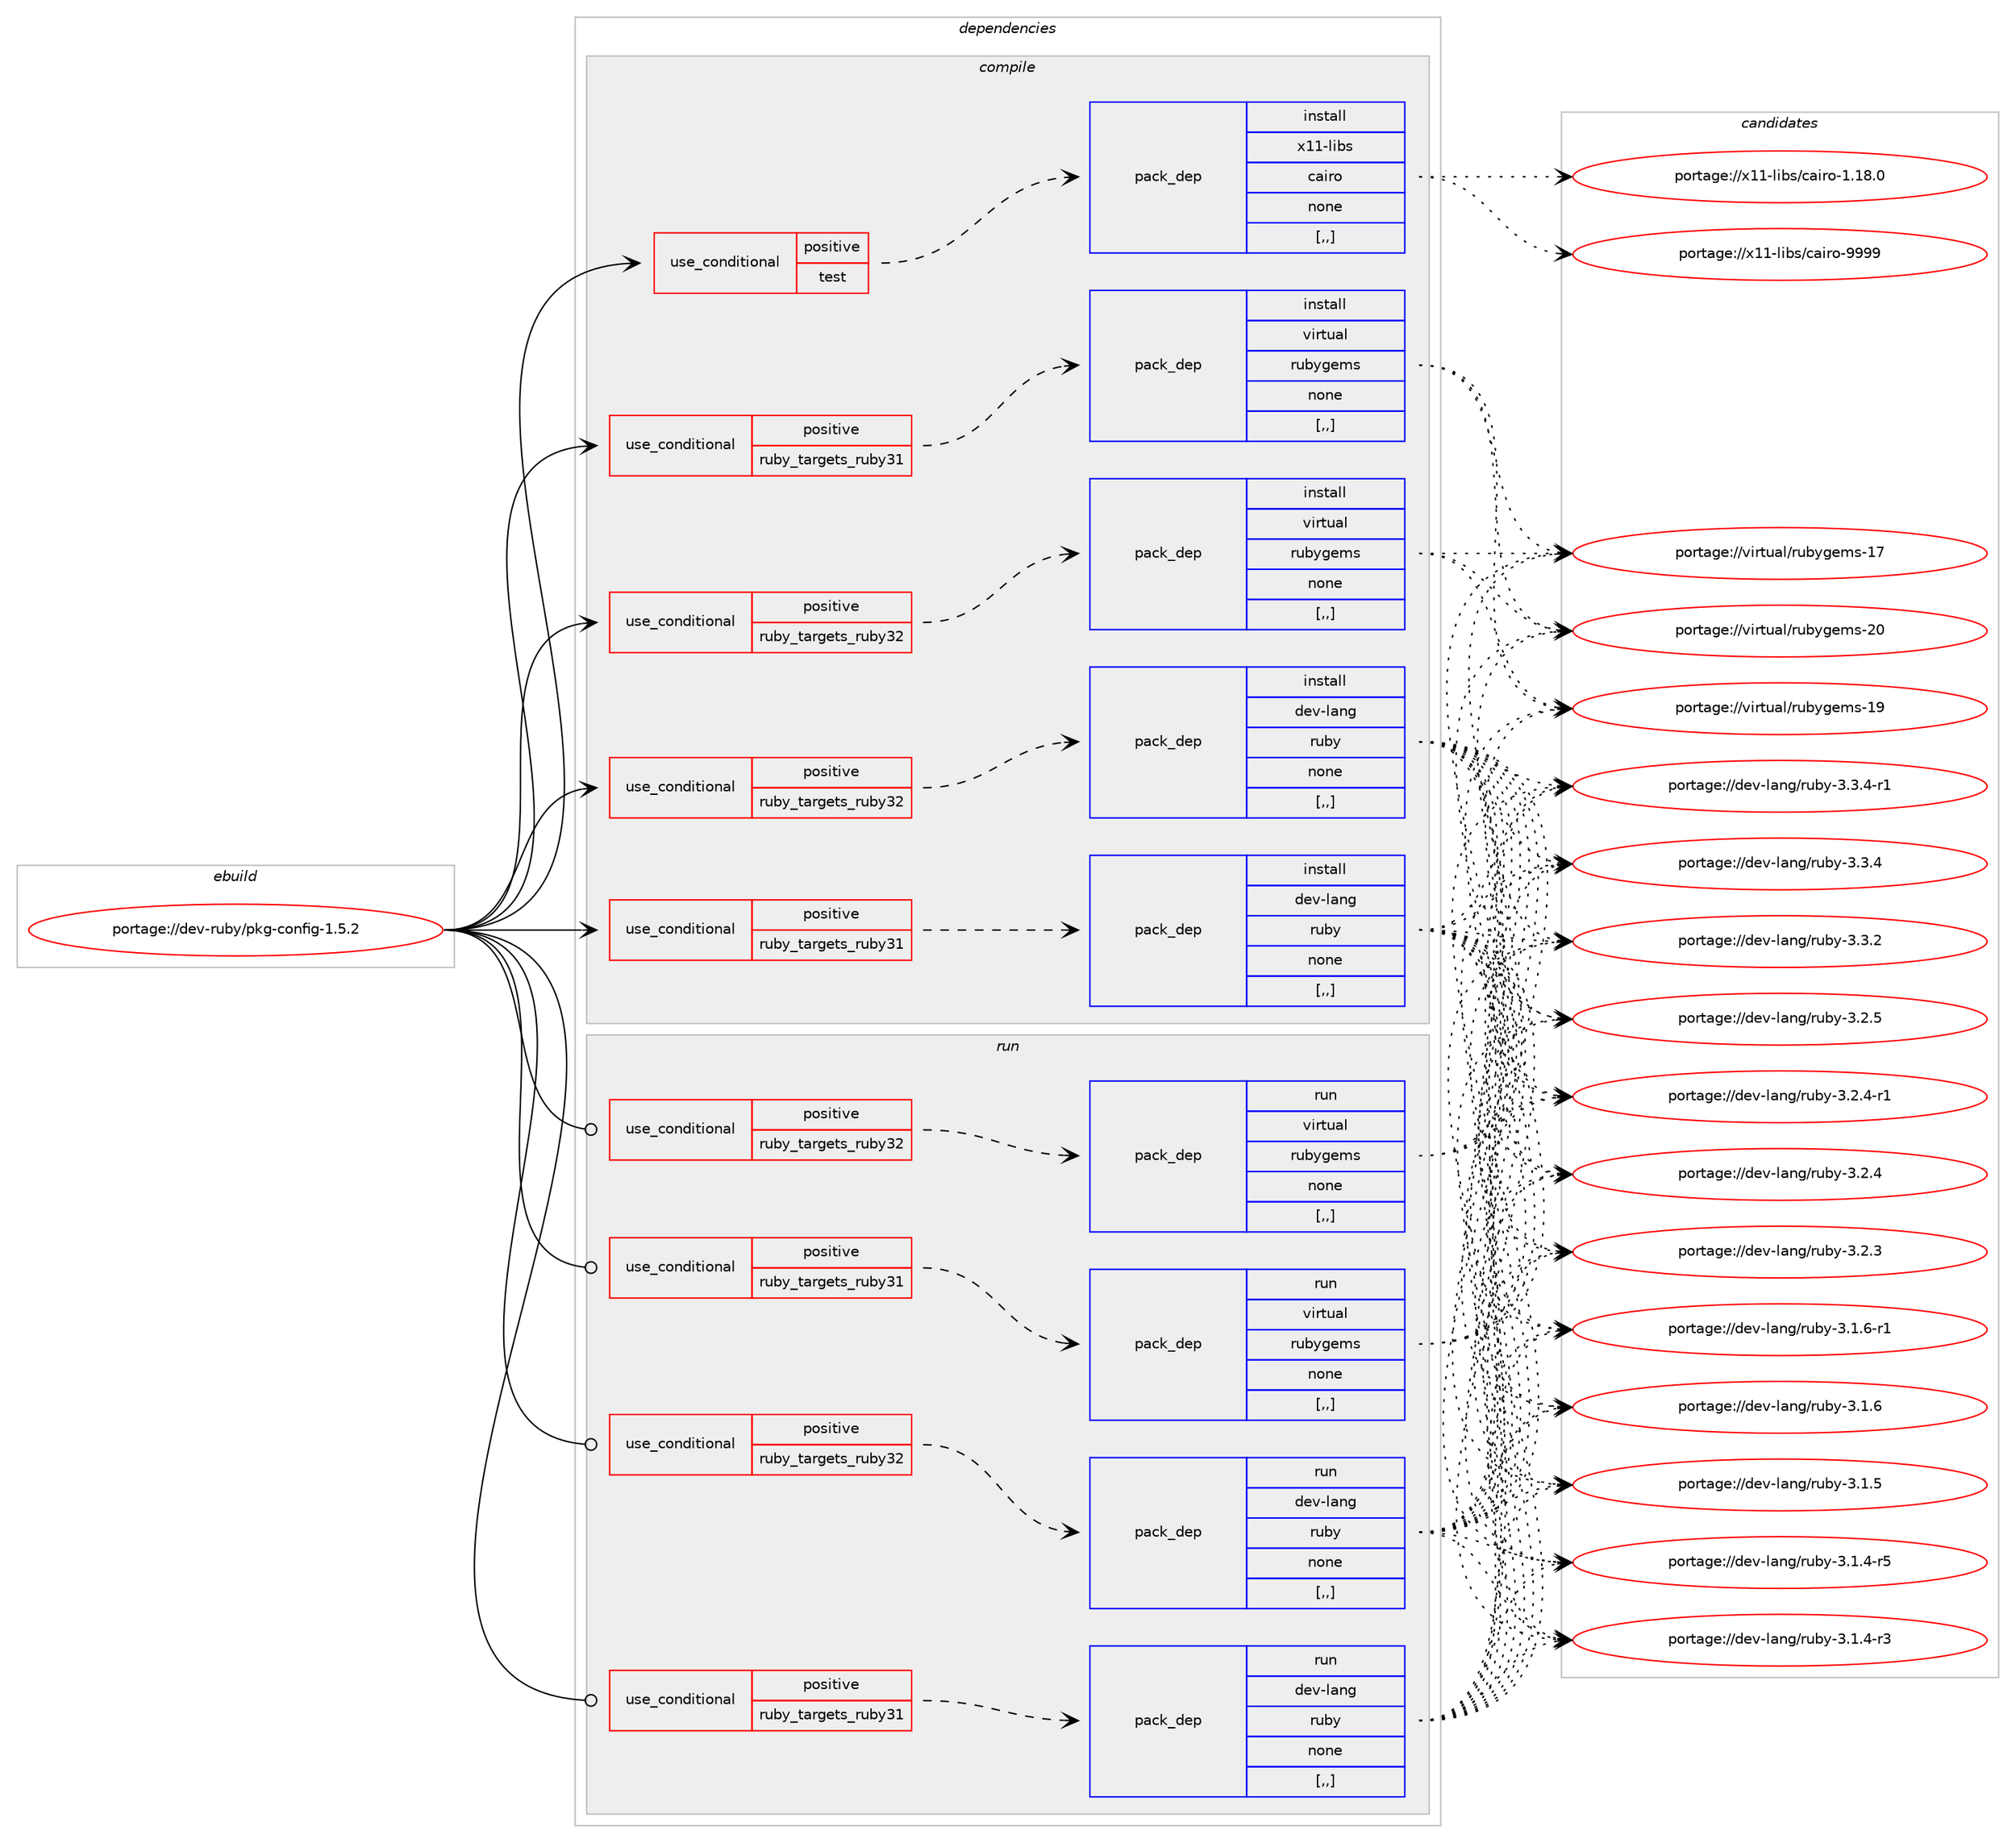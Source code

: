 digraph prolog {

# *************
# Graph options
# *************

newrank=true;
concentrate=true;
compound=true;
graph [rankdir=LR,fontname=Helvetica,fontsize=10,ranksep=1.5];#, ranksep=2.5, nodesep=0.2];
edge  [arrowhead=vee];
node  [fontname=Helvetica,fontsize=10];

# **********
# The ebuild
# **********

subgraph cluster_leftcol {
color=gray;
label=<<i>ebuild</i>>;
id [label="portage://dev-ruby/pkg-config-1.5.2", color=red, width=4, href="../dev-ruby/pkg-config-1.5.2.svg"];
}

# ****************
# The dependencies
# ****************

subgraph cluster_midcol {
color=gray;
label=<<i>dependencies</i>>;
subgraph cluster_compile {
fillcolor="#eeeeee";
style=filled;
label=<<i>compile</i>>;
subgraph cond52591 {
dependency194289 [label=<<TABLE BORDER="0" CELLBORDER="1" CELLSPACING="0" CELLPADDING="4"><TR><TD ROWSPAN="3" CELLPADDING="10">use_conditional</TD></TR><TR><TD>positive</TD></TR><TR><TD>ruby_targets_ruby31</TD></TR></TABLE>>, shape=none, color=red];
subgraph pack140346 {
dependency194290 [label=<<TABLE BORDER="0" CELLBORDER="1" CELLSPACING="0" CELLPADDING="4" WIDTH="220"><TR><TD ROWSPAN="6" CELLPADDING="30">pack_dep</TD></TR><TR><TD WIDTH="110">install</TD></TR><TR><TD>dev-lang</TD></TR><TR><TD>ruby</TD></TR><TR><TD>none</TD></TR><TR><TD>[,,]</TD></TR></TABLE>>, shape=none, color=blue];
}
dependency194289:e -> dependency194290:w [weight=20,style="dashed",arrowhead="vee"];
}
id:e -> dependency194289:w [weight=20,style="solid",arrowhead="vee"];
subgraph cond52592 {
dependency194291 [label=<<TABLE BORDER="0" CELLBORDER="1" CELLSPACING="0" CELLPADDING="4"><TR><TD ROWSPAN="3" CELLPADDING="10">use_conditional</TD></TR><TR><TD>positive</TD></TR><TR><TD>ruby_targets_ruby31</TD></TR></TABLE>>, shape=none, color=red];
subgraph pack140347 {
dependency194292 [label=<<TABLE BORDER="0" CELLBORDER="1" CELLSPACING="0" CELLPADDING="4" WIDTH="220"><TR><TD ROWSPAN="6" CELLPADDING="30">pack_dep</TD></TR><TR><TD WIDTH="110">install</TD></TR><TR><TD>virtual</TD></TR><TR><TD>rubygems</TD></TR><TR><TD>none</TD></TR><TR><TD>[,,]</TD></TR></TABLE>>, shape=none, color=blue];
}
dependency194291:e -> dependency194292:w [weight=20,style="dashed",arrowhead="vee"];
}
id:e -> dependency194291:w [weight=20,style="solid",arrowhead="vee"];
subgraph cond52593 {
dependency194293 [label=<<TABLE BORDER="0" CELLBORDER="1" CELLSPACING="0" CELLPADDING="4"><TR><TD ROWSPAN="3" CELLPADDING="10">use_conditional</TD></TR><TR><TD>positive</TD></TR><TR><TD>ruby_targets_ruby32</TD></TR></TABLE>>, shape=none, color=red];
subgraph pack140348 {
dependency194294 [label=<<TABLE BORDER="0" CELLBORDER="1" CELLSPACING="0" CELLPADDING="4" WIDTH="220"><TR><TD ROWSPAN="6" CELLPADDING="30">pack_dep</TD></TR><TR><TD WIDTH="110">install</TD></TR><TR><TD>dev-lang</TD></TR><TR><TD>ruby</TD></TR><TR><TD>none</TD></TR><TR><TD>[,,]</TD></TR></TABLE>>, shape=none, color=blue];
}
dependency194293:e -> dependency194294:w [weight=20,style="dashed",arrowhead="vee"];
}
id:e -> dependency194293:w [weight=20,style="solid",arrowhead="vee"];
subgraph cond52594 {
dependency194295 [label=<<TABLE BORDER="0" CELLBORDER="1" CELLSPACING="0" CELLPADDING="4"><TR><TD ROWSPAN="3" CELLPADDING="10">use_conditional</TD></TR><TR><TD>positive</TD></TR><TR><TD>ruby_targets_ruby32</TD></TR></TABLE>>, shape=none, color=red];
subgraph pack140349 {
dependency194296 [label=<<TABLE BORDER="0" CELLBORDER="1" CELLSPACING="0" CELLPADDING="4" WIDTH="220"><TR><TD ROWSPAN="6" CELLPADDING="30">pack_dep</TD></TR><TR><TD WIDTH="110">install</TD></TR><TR><TD>virtual</TD></TR><TR><TD>rubygems</TD></TR><TR><TD>none</TD></TR><TR><TD>[,,]</TD></TR></TABLE>>, shape=none, color=blue];
}
dependency194295:e -> dependency194296:w [weight=20,style="dashed",arrowhead="vee"];
}
id:e -> dependency194295:w [weight=20,style="solid",arrowhead="vee"];
subgraph cond52595 {
dependency194297 [label=<<TABLE BORDER="0" CELLBORDER="1" CELLSPACING="0" CELLPADDING="4"><TR><TD ROWSPAN="3" CELLPADDING="10">use_conditional</TD></TR><TR><TD>positive</TD></TR><TR><TD>test</TD></TR></TABLE>>, shape=none, color=red];
subgraph pack140350 {
dependency194298 [label=<<TABLE BORDER="0" CELLBORDER="1" CELLSPACING="0" CELLPADDING="4" WIDTH="220"><TR><TD ROWSPAN="6" CELLPADDING="30">pack_dep</TD></TR><TR><TD WIDTH="110">install</TD></TR><TR><TD>x11-libs</TD></TR><TR><TD>cairo</TD></TR><TR><TD>none</TD></TR><TR><TD>[,,]</TD></TR></TABLE>>, shape=none, color=blue];
}
dependency194297:e -> dependency194298:w [weight=20,style="dashed",arrowhead="vee"];
}
id:e -> dependency194297:w [weight=20,style="solid",arrowhead="vee"];
}
subgraph cluster_compileandrun {
fillcolor="#eeeeee";
style=filled;
label=<<i>compile and run</i>>;
}
subgraph cluster_run {
fillcolor="#eeeeee";
style=filled;
label=<<i>run</i>>;
subgraph cond52596 {
dependency194299 [label=<<TABLE BORDER="0" CELLBORDER="1" CELLSPACING="0" CELLPADDING="4"><TR><TD ROWSPAN="3" CELLPADDING="10">use_conditional</TD></TR><TR><TD>positive</TD></TR><TR><TD>ruby_targets_ruby31</TD></TR></TABLE>>, shape=none, color=red];
subgraph pack140351 {
dependency194300 [label=<<TABLE BORDER="0" CELLBORDER="1" CELLSPACING="0" CELLPADDING="4" WIDTH="220"><TR><TD ROWSPAN="6" CELLPADDING="30">pack_dep</TD></TR><TR><TD WIDTH="110">run</TD></TR><TR><TD>dev-lang</TD></TR><TR><TD>ruby</TD></TR><TR><TD>none</TD></TR><TR><TD>[,,]</TD></TR></TABLE>>, shape=none, color=blue];
}
dependency194299:e -> dependency194300:w [weight=20,style="dashed",arrowhead="vee"];
}
id:e -> dependency194299:w [weight=20,style="solid",arrowhead="odot"];
subgraph cond52597 {
dependency194301 [label=<<TABLE BORDER="0" CELLBORDER="1" CELLSPACING="0" CELLPADDING="4"><TR><TD ROWSPAN="3" CELLPADDING="10">use_conditional</TD></TR><TR><TD>positive</TD></TR><TR><TD>ruby_targets_ruby31</TD></TR></TABLE>>, shape=none, color=red];
subgraph pack140352 {
dependency194302 [label=<<TABLE BORDER="0" CELLBORDER="1" CELLSPACING="0" CELLPADDING="4" WIDTH="220"><TR><TD ROWSPAN="6" CELLPADDING="30">pack_dep</TD></TR><TR><TD WIDTH="110">run</TD></TR><TR><TD>virtual</TD></TR><TR><TD>rubygems</TD></TR><TR><TD>none</TD></TR><TR><TD>[,,]</TD></TR></TABLE>>, shape=none, color=blue];
}
dependency194301:e -> dependency194302:w [weight=20,style="dashed",arrowhead="vee"];
}
id:e -> dependency194301:w [weight=20,style="solid",arrowhead="odot"];
subgraph cond52598 {
dependency194303 [label=<<TABLE BORDER="0" CELLBORDER="1" CELLSPACING="0" CELLPADDING="4"><TR><TD ROWSPAN="3" CELLPADDING="10">use_conditional</TD></TR><TR><TD>positive</TD></TR><TR><TD>ruby_targets_ruby32</TD></TR></TABLE>>, shape=none, color=red];
subgraph pack140353 {
dependency194304 [label=<<TABLE BORDER="0" CELLBORDER="1" CELLSPACING="0" CELLPADDING="4" WIDTH="220"><TR><TD ROWSPAN="6" CELLPADDING="30">pack_dep</TD></TR><TR><TD WIDTH="110">run</TD></TR><TR><TD>dev-lang</TD></TR><TR><TD>ruby</TD></TR><TR><TD>none</TD></TR><TR><TD>[,,]</TD></TR></TABLE>>, shape=none, color=blue];
}
dependency194303:e -> dependency194304:w [weight=20,style="dashed",arrowhead="vee"];
}
id:e -> dependency194303:w [weight=20,style="solid",arrowhead="odot"];
subgraph cond52599 {
dependency194305 [label=<<TABLE BORDER="0" CELLBORDER="1" CELLSPACING="0" CELLPADDING="4"><TR><TD ROWSPAN="3" CELLPADDING="10">use_conditional</TD></TR><TR><TD>positive</TD></TR><TR><TD>ruby_targets_ruby32</TD></TR></TABLE>>, shape=none, color=red];
subgraph pack140354 {
dependency194306 [label=<<TABLE BORDER="0" CELLBORDER="1" CELLSPACING="0" CELLPADDING="4" WIDTH="220"><TR><TD ROWSPAN="6" CELLPADDING="30">pack_dep</TD></TR><TR><TD WIDTH="110">run</TD></TR><TR><TD>virtual</TD></TR><TR><TD>rubygems</TD></TR><TR><TD>none</TD></TR><TR><TD>[,,]</TD></TR></TABLE>>, shape=none, color=blue];
}
dependency194305:e -> dependency194306:w [weight=20,style="dashed",arrowhead="vee"];
}
id:e -> dependency194305:w [weight=20,style="solid",arrowhead="odot"];
}
}

# **************
# The candidates
# **************

subgraph cluster_choices {
rank=same;
color=gray;
label=<<i>candidates</i>>;

subgraph choice140346 {
color=black;
nodesep=1;
choice100101118451089711010347114117981214551465146524511449 [label="portage://dev-lang/ruby-3.3.4-r1", color=red, width=4,href="../dev-lang/ruby-3.3.4-r1.svg"];
choice10010111845108971101034711411798121455146514652 [label="portage://dev-lang/ruby-3.3.4", color=red, width=4,href="../dev-lang/ruby-3.3.4.svg"];
choice10010111845108971101034711411798121455146514650 [label="portage://dev-lang/ruby-3.3.2", color=red, width=4,href="../dev-lang/ruby-3.3.2.svg"];
choice10010111845108971101034711411798121455146504653 [label="portage://dev-lang/ruby-3.2.5", color=red, width=4,href="../dev-lang/ruby-3.2.5.svg"];
choice100101118451089711010347114117981214551465046524511449 [label="portage://dev-lang/ruby-3.2.4-r1", color=red, width=4,href="../dev-lang/ruby-3.2.4-r1.svg"];
choice10010111845108971101034711411798121455146504652 [label="portage://dev-lang/ruby-3.2.4", color=red, width=4,href="../dev-lang/ruby-3.2.4.svg"];
choice10010111845108971101034711411798121455146504651 [label="portage://dev-lang/ruby-3.2.3", color=red, width=4,href="../dev-lang/ruby-3.2.3.svg"];
choice100101118451089711010347114117981214551464946544511449 [label="portage://dev-lang/ruby-3.1.6-r1", color=red, width=4,href="../dev-lang/ruby-3.1.6-r1.svg"];
choice10010111845108971101034711411798121455146494654 [label="portage://dev-lang/ruby-3.1.6", color=red, width=4,href="../dev-lang/ruby-3.1.6.svg"];
choice10010111845108971101034711411798121455146494653 [label="portage://dev-lang/ruby-3.1.5", color=red, width=4,href="../dev-lang/ruby-3.1.5.svg"];
choice100101118451089711010347114117981214551464946524511453 [label="portage://dev-lang/ruby-3.1.4-r5", color=red, width=4,href="../dev-lang/ruby-3.1.4-r5.svg"];
choice100101118451089711010347114117981214551464946524511451 [label="portage://dev-lang/ruby-3.1.4-r3", color=red, width=4,href="../dev-lang/ruby-3.1.4-r3.svg"];
dependency194290:e -> choice100101118451089711010347114117981214551465146524511449:w [style=dotted,weight="100"];
dependency194290:e -> choice10010111845108971101034711411798121455146514652:w [style=dotted,weight="100"];
dependency194290:e -> choice10010111845108971101034711411798121455146514650:w [style=dotted,weight="100"];
dependency194290:e -> choice10010111845108971101034711411798121455146504653:w [style=dotted,weight="100"];
dependency194290:e -> choice100101118451089711010347114117981214551465046524511449:w [style=dotted,weight="100"];
dependency194290:e -> choice10010111845108971101034711411798121455146504652:w [style=dotted,weight="100"];
dependency194290:e -> choice10010111845108971101034711411798121455146504651:w [style=dotted,weight="100"];
dependency194290:e -> choice100101118451089711010347114117981214551464946544511449:w [style=dotted,weight="100"];
dependency194290:e -> choice10010111845108971101034711411798121455146494654:w [style=dotted,weight="100"];
dependency194290:e -> choice10010111845108971101034711411798121455146494653:w [style=dotted,weight="100"];
dependency194290:e -> choice100101118451089711010347114117981214551464946524511453:w [style=dotted,weight="100"];
dependency194290:e -> choice100101118451089711010347114117981214551464946524511451:w [style=dotted,weight="100"];
}
subgraph choice140347 {
color=black;
nodesep=1;
choice118105114116117971084711411798121103101109115455048 [label="portage://virtual/rubygems-20", color=red, width=4,href="../virtual/rubygems-20.svg"];
choice118105114116117971084711411798121103101109115454957 [label="portage://virtual/rubygems-19", color=red, width=4,href="../virtual/rubygems-19.svg"];
choice118105114116117971084711411798121103101109115454955 [label="portage://virtual/rubygems-17", color=red, width=4,href="../virtual/rubygems-17.svg"];
dependency194292:e -> choice118105114116117971084711411798121103101109115455048:w [style=dotted,weight="100"];
dependency194292:e -> choice118105114116117971084711411798121103101109115454957:w [style=dotted,weight="100"];
dependency194292:e -> choice118105114116117971084711411798121103101109115454955:w [style=dotted,weight="100"];
}
subgraph choice140348 {
color=black;
nodesep=1;
choice100101118451089711010347114117981214551465146524511449 [label="portage://dev-lang/ruby-3.3.4-r1", color=red, width=4,href="../dev-lang/ruby-3.3.4-r1.svg"];
choice10010111845108971101034711411798121455146514652 [label="portage://dev-lang/ruby-3.3.4", color=red, width=4,href="../dev-lang/ruby-3.3.4.svg"];
choice10010111845108971101034711411798121455146514650 [label="portage://dev-lang/ruby-3.3.2", color=red, width=4,href="../dev-lang/ruby-3.3.2.svg"];
choice10010111845108971101034711411798121455146504653 [label="portage://dev-lang/ruby-3.2.5", color=red, width=4,href="../dev-lang/ruby-3.2.5.svg"];
choice100101118451089711010347114117981214551465046524511449 [label="portage://dev-lang/ruby-3.2.4-r1", color=red, width=4,href="../dev-lang/ruby-3.2.4-r1.svg"];
choice10010111845108971101034711411798121455146504652 [label="portage://dev-lang/ruby-3.2.4", color=red, width=4,href="../dev-lang/ruby-3.2.4.svg"];
choice10010111845108971101034711411798121455146504651 [label="portage://dev-lang/ruby-3.2.3", color=red, width=4,href="../dev-lang/ruby-3.2.3.svg"];
choice100101118451089711010347114117981214551464946544511449 [label="portage://dev-lang/ruby-3.1.6-r1", color=red, width=4,href="../dev-lang/ruby-3.1.6-r1.svg"];
choice10010111845108971101034711411798121455146494654 [label="portage://dev-lang/ruby-3.1.6", color=red, width=4,href="../dev-lang/ruby-3.1.6.svg"];
choice10010111845108971101034711411798121455146494653 [label="portage://dev-lang/ruby-3.1.5", color=red, width=4,href="../dev-lang/ruby-3.1.5.svg"];
choice100101118451089711010347114117981214551464946524511453 [label="portage://dev-lang/ruby-3.1.4-r5", color=red, width=4,href="../dev-lang/ruby-3.1.4-r5.svg"];
choice100101118451089711010347114117981214551464946524511451 [label="portage://dev-lang/ruby-3.1.4-r3", color=red, width=4,href="../dev-lang/ruby-3.1.4-r3.svg"];
dependency194294:e -> choice100101118451089711010347114117981214551465146524511449:w [style=dotted,weight="100"];
dependency194294:e -> choice10010111845108971101034711411798121455146514652:w [style=dotted,weight="100"];
dependency194294:e -> choice10010111845108971101034711411798121455146514650:w [style=dotted,weight="100"];
dependency194294:e -> choice10010111845108971101034711411798121455146504653:w [style=dotted,weight="100"];
dependency194294:e -> choice100101118451089711010347114117981214551465046524511449:w [style=dotted,weight="100"];
dependency194294:e -> choice10010111845108971101034711411798121455146504652:w [style=dotted,weight="100"];
dependency194294:e -> choice10010111845108971101034711411798121455146504651:w [style=dotted,weight="100"];
dependency194294:e -> choice100101118451089711010347114117981214551464946544511449:w [style=dotted,weight="100"];
dependency194294:e -> choice10010111845108971101034711411798121455146494654:w [style=dotted,weight="100"];
dependency194294:e -> choice10010111845108971101034711411798121455146494653:w [style=dotted,weight="100"];
dependency194294:e -> choice100101118451089711010347114117981214551464946524511453:w [style=dotted,weight="100"];
dependency194294:e -> choice100101118451089711010347114117981214551464946524511451:w [style=dotted,weight="100"];
}
subgraph choice140349 {
color=black;
nodesep=1;
choice118105114116117971084711411798121103101109115455048 [label="portage://virtual/rubygems-20", color=red, width=4,href="../virtual/rubygems-20.svg"];
choice118105114116117971084711411798121103101109115454957 [label="portage://virtual/rubygems-19", color=red, width=4,href="../virtual/rubygems-19.svg"];
choice118105114116117971084711411798121103101109115454955 [label="portage://virtual/rubygems-17", color=red, width=4,href="../virtual/rubygems-17.svg"];
dependency194296:e -> choice118105114116117971084711411798121103101109115455048:w [style=dotted,weight="100"];
dependency194296:e -> choice118105114116117971084711411798121103101109115454957:w [style=dotted,weight="100"];
dependency194296:e -> choice118105114116117971084711411798121103101109115454955:w [style=dotted,weight="100"];
}
subgraph choice140350 {
color=black;
nodesep=1;
choice120494945108105981154799971051141114557575757 [label="portage://x11-libs/cairo-9999", color=red, width=4,href="../x11-libs/cairo-9999.svg"];
choice1204949451081059811547999710511411145494649564648 [label="portage://x11-libs/cairo-1.18.0", color=red, width=4,href="../x11-libs/cairo-1.18.0.svg"];
dependency194298:e -> choice120494945108105981154799971051141114557575757:w [style=dotted,weight="100"];
dependency194298:e -> choice1204949451081059811547999710511411145494649564648:w [style=dotted,weight="100"];
}
subgraph choice140351 {
color=black;
nodesep=1;
choice100101118451089711010347114117981214551465146524511449 [label="portage://dev-lang/ruby-3.3.4-r1", color=red, width=4,href="../dev-lang/ruby-3.3.4-r1.svg"];
choice10010111845108971101034711411798121455146514652 [label="portage://dev-lang/ruby-3.3.4", color=red, width=4,href="../dev-lang/ruby-3.3.4.svg"];
choice10010111845108971101034711411798121455146514650 [label="portage://dev-lang/ruby-3.3.2", color=red, width=4,href="../dev-lang/ruby-3.3.2.svg"];
choice10010111845108971101034711411798121455146504653 [label="portage://dev-lang/ruby-3.2.5", color=red, width=4,href="../dev-lang/ruby-3.2.5.svg"];
choice100101118451089711010347114117981214551465046524511449 [label="portage://dev-lang/ruby-3.2.4-r1", color=red, width=4,href="../dev-lang/ruby-3.2.4-r1.svg"];
choice10010111845108971101034711411798121455146504652 [label="portage://dev-lang/ruby-3.2.4", color=red, width=4,href="../dev-lang/ruby-3.2.4.svg"];
choice10010111845108971101034711411798121455146504651 [label="portage://dev-lang/ruby-3.2.3", color=red, width=4,href="../dev-lang/ruby-3.2.3.svg"];
choice100101118451089711010347114117981214551464946544511449 [label="portage://dev-lang/ruby-3.1.6-r1", color=red, width=4,href="../dev-lang/ruby-3.1.6-r1.svg"];
choice10010111845108971101034711411798121455146494654 [label="portage://dev-lang/ruby-3.1.6", color=red, width=4,href="../dev-lang/ruby-3.1.6.svg"];
choice10010111845108971101034711411798121455146494653 [label="portage://dev-lang/ruby-3.1.5", color=red, width=4,href="../dev-lang/ruby-3.1.5.svg"];
choice100101118451089711010347114117981214551464946524511453 [label="portage://dev-lang/ruby-3.1.4-r5", color=red, width=4,href="../dev-lang/ruby-3.1.4-r5.svg"];
choice100101118451089711010347114117981214551464946524511451 [label="portage://dev-lang/ruby-3.1.4-r3", color=red, width=4,href="../dev-lang/ruby-3.1.4-r3.svg"];
dependency194300:e -> choice100101118451089711010347114117981214551465146524511449:w [style=dotted,weight="100"];
dependency194300:e -> choice10010111845108971101034711411798121455146514652:w [style=dotted,weight="100"];
dependency194300:e -> choice10010111845108971101034711411798121455146514650:w [style=dotted,weight="100"];
dependency194300:e -> choice10010111845108971101034711411798121455146504653:w [style=dotted,weight="100"];
dependency194300:e -> choice100101118451089711010347114117981214551465046524511449:w [style=dotted,weight="100"];
dependency194300:e -> choice10010111845108971101034711411798121455146504652:w [style=dotted,weight="100"];
dependency194300:e -> choice10010111845108971101034711411798121455146504651:w [style=dotted,weight="100"];
dependency194300:e -> choice100101118451089711010347114117981214551464946544511449:w [style=dotted,weight="100"];
dependency194300:e -> choice10010111845108971101034711411798121455146494654:w [style=dotted,weight="100"];
dependency194300:e -> choice10010111845108971101034711411798121455146494653:w [style=dotted,weight="100"];
dependency194300:e -> choice100101118451089711010347114117981214551464946524511453:w [style=dotted,weight="100"];
dependency194300:e -> choice100101118451089711010347114117981214551464946524511451:w [style=dotted,weight="100"];
}
subgraph choice140352 {
color=black;
nodesep=1;
choice118105114116117971084711411798121103101109115455048 [label="portage://virtual/rubygems-20", color=red, width=4,href="../virtual/rubygems-20.svg"];
choice118105114116117971084711411798121103101109115454957 [label="portage://virtual/rubygems-19", color=red, width=4,href="../virtual/rubygems-19.svg"];
choice118105114116117971084711411798121103101109115454955 [label="portage://virtual/rubygems-17", color=red, width=4,href="../virtual/rubygems-17.svg"];
dependency194302:e -> choice118105114116117971084711411798121103101109115455048:w [style=dotted,weight="100"];
dependency194302:e -> choice118105114116117971084711411798121103101109115454957:w [style=dotted,weight="100"];
dependency194302:e -> choice118105114116117971084711411798121103101109115454955:w [style=dotted,weight="100"];
}
subgraph choice140353 {
color=black;
nodesep=1;
choice100101118451089711010347114117981214551465146524511449 [label="portage://dev-lang/ruby-3.3.4-r1", color=red, width=4,href="../dev-lang/ruby-3.3.4-r1.svg"];
choice10010111845108971101034711411798121455146514652 [label="portage://dev-lang/ruby-3.3.4", color=red, width=4,href="../dev-lang/ruby-3.3.4.svg"];
choice10010111845108971101034711411798121455146514650 [label="portage://dev-lang/ruby-3.3.2", color=red, width=4,href="../dev-lang/ruby-3.3.2.svg"];
choice10010111845108971101034711411798121455146504653 [label="portage://dev-lang/ruby-3.2.5", color=red, width=4,href="../dev-lang/ruby-3.2.5.svg"];
choice100101118451089711010347114117981214551465046524511449 [label="portage://dev-lang/ruby-3.2.4-r1", color=red, width=4,href="../dev-lang/ruby-3.2.4-r1.svg"];
choice10010111845108971101034711411798121455146504652 [label="portage://dev-lang/ruby-3.2.4", color=red, width=4,href="../dev-lang/ruby-3.2.4.svg"];
choice10010111845108971101034711411798121455146504651 [label="portage://dev-lang/ruby-3.2.3", color=red, width=4,href="../dev-lang/ruby-3.2.3.svg"];
choice100101118451089711010347114117981214551464946544511449 [label="portage://dev-lang/ruby-3.1.6-r1", color=red, width=4,href="../dev-lang/ruby-3.1.6-r1.svg"];
choice10010111845108971101034711411798121455146494654 [label="portage://dev-lang/ruby-3.1.6", color=red, width=4,href="../dev-lang/ruby-3.1.6.svg"];
choice10010111845108971101034711411798121455146494653 [label="portage://dev-lang/ruby-3.1.5", color=red, width=4,href="../dev-lang/ruby-3.1.5.svg"];
choice100101118451089711010347114117981214551464946524511453 [label="portage://dev-lang/ruby-3.1.4-r5", color=red, width=4,href="../dev-lang/ruby-3.1.4-r5.svg"];
choice100101118451089711010347114117981214551464946524511451 [label="portage://dev-lang/ruby-3.1.4-r3", color=red, width=4,href="../dev-lang/ruby-3.1.4-r3.svg"];
dependency194304:e -> choice100101118451089711010347114117981214551465146524511449:w [style=dotted,weight="100"];
dependency194304:e -> choice10010111845108971101034711411798121455146514652:w [style=dotted,weight="100"];
dependency194304:e -> choice10010111845108971101034711411798121455146514650:w [style=dotted,weight="100"];
dependency194304:e -> choice10010111845108971101034711411798121455146504653:w [style=dotted,weight="100"];
dependency194304:e -> choice100101118451089711010347114117981214551465046524511449:w [style=dotted,weight="100"];
dependency194304:e -> choice10010111845108971101034711411798121455146504652:w [style=dotted,weight="100"];
dependency194304:e -> choice10010111845108971101034711411798121455146504651:w [style=dotted,weight="100"];
dependency194304:e -> choice100101118451089711010347114117981214551464946544511449:w [style=dotted,weight="100"];
dependency194304:e -> choice10010111845108971101034711411798121455146494654:w [style=dotted,weight="100"];
dependency194304:e -> choice10010111845108971101034711411798121455146494653:w [style=dotted,weight="100"];
dependency194304:e -> choice100101118451089711010347114117981214551464946524511453:w [style=dotted,weight="100"];
dependency194304:e -> choice100101118451089711010347114117981214551464946524511451:w [style=dotted,weight="100"];
}
subgraph choice140354 {
color=black;
nodesep=1;
choice118105114116117971084711411798121103101109115455048 [label="portage://virtual/rubygems-20", color=red, width=4,href="../virtual/rubygems-20.svg"];
choice118105114116117971084711411798121103101109115454957 [label="portage://virtual/rubygems-19", color=red, width=4,href="../virtual/rubygems-19.svg"];
choice118105114116117971084711411798121103101109115454955 [label="portage://virtual/rubygems-17", color=red, width=4,href="../virtual/rubygems-17.svg"];
dependency194306:e -> choice118105114116117971084711411798121103101109115455048:w [style=dotted,weight="100"];
dependency194306:e -> choice118105114116117971084711411798121103101109115454957:w [style=dotted,weight="100"];
dependency194306:e -> choice118105114116117971084711411798121103101109115454955:w [style=dotted,weight="100"];
}
}

}
